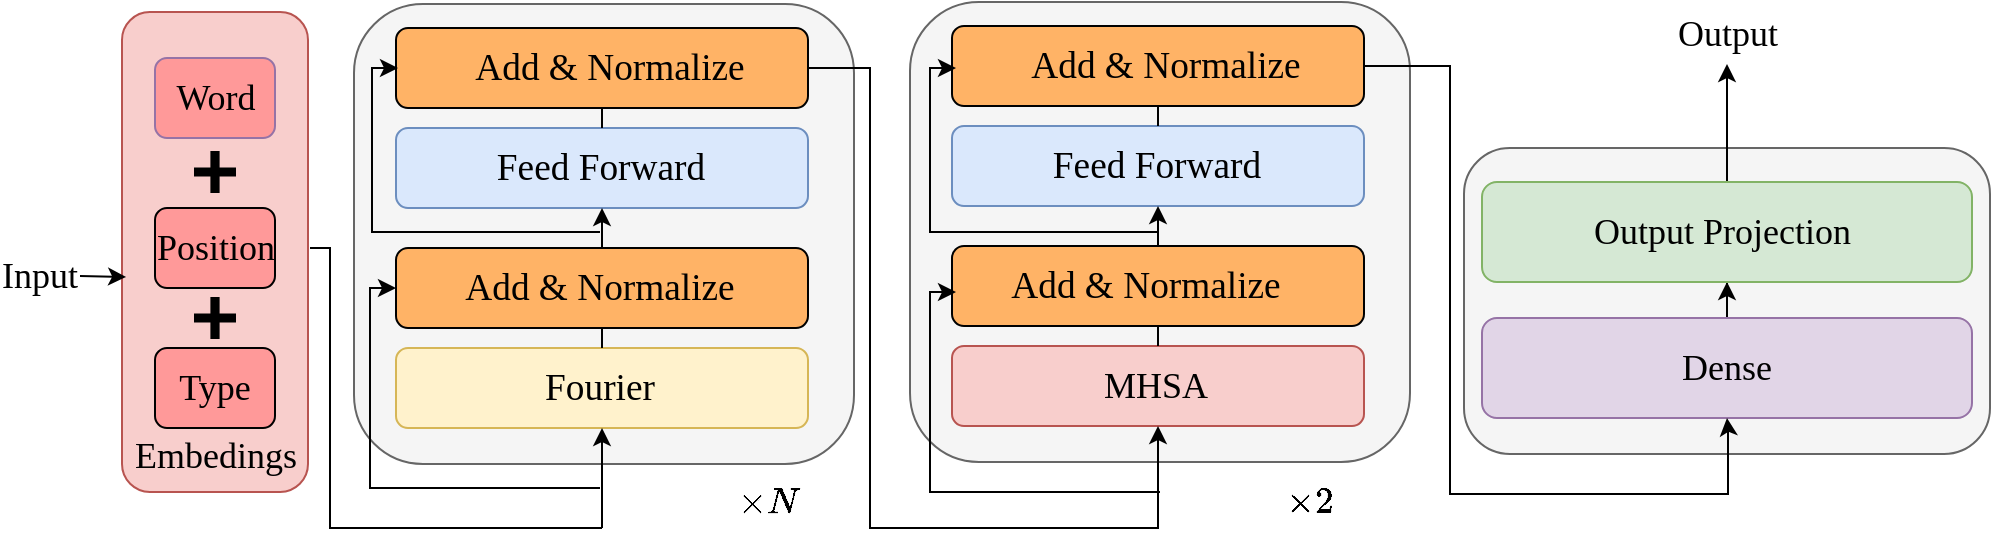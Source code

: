 <mxfile version="26.1.1">
  <diagram name="第 1 页" id="OZodCYnjfzVSxdGQ9F1W">
    <mxGraphModel dx="1050" dy="1691" grid="1" gridSize="10" guides="1" tooltips="1" connect="1" arrows="1" fold="1" page="1" pageScale="1" pageWidth="827" pageHeight="1169" math="1" shadow="0">
      <root>
        <mxCell id="0" />
        <mxCell id="1" parent="0" />
        <mxCell id="BH4oJEIWNUZMl2tsmwMQ-1" value="&lt;font style=&quot;font-size: 18px;&quot; face=&quot;Times New Roman&quot;&gt;Input&lt;/font&gt;" style="text;html=1;align=center;verticalAlign=middle;whiteSpace=wrap;rounded=0;" parent="1" vertex="1">
          <mxGeometry x="95" y="99" width="40" height="30" as="geometry" />
        </mxCell>
        <mxCell id="BH4oJEIWNUZMl2tsmwMQ-12" value="&lt;div&gt;&lt;span style=&quot;font-size: 14pt; font-family: &amp;quot;Times New Roman&amp;quot;;&quot;&gt;Fourier&lt;/span&gt;&lt;/div&gt;" style="text;html=1;align=center;verticalAlign=middle;whiteSpace=wrap;rounded=0;" parent="1" vertex="1">
          <mxGeometry x="365" y="155" width="60" height="30" as="geometry" />
        </mxCell>
        <mxCell id="BH4oJEIWNUZMl2tsmwMQ-14" value="&lt;div&gt;&lt;span style=&quot;font-size: 14pt; font-family: &amp;quot;Times New Roman&amp;quot;;&quot;&gt;Add &amp;amp; Normalize&lt;/span&gt;&lt;/div&gt;" style="text;html=1;align=center;verticalAlign=middle;whiteSpace=wrap;rounded=0;" parent="1" vertex="1">
          <mxGeometry x="320" y="105" width="160" height="30" as="geometry" />
        </mxCell>
        <mxCell id="BH4oJEIWNUZMl2tsmwMQ-19" value="&lt;div&gt;&lt;span style=&quot;font-size: 14pt; font-family: &amp;quot;Times New Roman&amp;quot;;&quot;&gt;Feed Forward&lt;/span&gt;&lt;/div&gt;" style="text;html=1;align=center;verticalAlign=middle;whiteSpace=wrap;rounded=0;" parent="1" vertex="1">
          <mxGeometry x="342" y="45" width="116" height="30" as="geometry" />
        </mxCell>
        <mxCell id="BH4oJEIWNUZMl2tsmwMQ-20" value="" style="group" parent="1" vertex="1" connectable="0">
          <mxGeometry x="272" y="-22" width="250" height="235" as="geometry" />
        </mxCell>
        <mxCell id="BH4oJEIWNUZMl2tsmwMQ-10" value="" style="rounded=1;whiteSpace=wrap;html=1;fillColor=#f5f5f5;fontColor=#333333;strokeColor=#666666;" parent="BH4oJEIWNUZMl2tsmwMQ-20" vertex="1">
          <mxGeometry width="250" height="230" as="geometry" />
        </mxCell>
        <mxCell id="BH4oJEIWNUZMl2tsmwMQ-11" value="" style="rounded=1;whiteSpace=wrap;html=1;fillColor=#fff2cc;strokeColor=#d6b656;" parent="BH4oJEIWNUZMl2tsmwMQ-20" vertex="1">
          <mxGeometry x="21" y="172" width="206" height="40" as="geometry" />
        </mxCell>
        <mxCell id="BH4oJEIWNUZMl2tsmwMQ-13" value="" style="rounded=1;whiteSpace=wrap;html=1;fillColor=#FFB366;" parent="BH4oJEIWNUZMl2tsmwMQ-20" vertex="1">
          <mxGeometry x="21" y="122" width="206" height="40" as="geometry" />
        </mxCell>
        <mxCell id="BH4oJEIWNUZMl2tsmwMQ-16" value="" style="rounded=1;whiteSpace=wrap;html=1;fillColor=#dae8fc;strokeColor=#6c8ebf;" parent="BH4oJEIWNUZMl2tsmwMQ-20" vertex="1">
          <mxGeometry x="21" y="62" width="206" height="40" as="geometry" />
        </mxCell>
        <mxCell id="BH4oJEIWNUZMl2tsmwMQ-17" value="" style="rounded=1;whiteSpace=wrap;html=1;fillColor=#FFB366;" parent="BH4oJEIWNUZMl2tsmwMQ-20" vertex="1">
          <mxGeometry x="21" y="12" width="206" height="40" as="geometry" />
        </mxCell>
        <mxCell id="BH4oJEIWNUZMl2tsmwMQ-18" value="&lt;div&gt;&lt;span style=&quot;font-size: 14pt; font-family: &amp;quot;Times New Roman&amp;quot;;&quot;&gt;Add &amp;amp; Normalize&lt;/span&gt;&lt;/div&gt;" style="text;html=1;align=center;verticalAlign=middle;whiteSpace=wrap;rounded=0;" parent="BH4oJEIWNUZMl2tsmwMQ-20" vertex="1">
          <mxGeometry x="48" y="17" width="160" height="30" as="geometry" />
        </mxCell>
        <mxCell id="BH4oJEIWNUZMl2tsmwMQ-29" value="&lt;div&gt;&lt;span style=&quot;font-size: 14pt; font-family: &amp;quot;Times New Roman&amp;quot;;&quot;&gt;Add &amp;amp; Normalize&lt;/span&gt;&lt;/div&gt;" style="text;html=1;align=center;verticalAlign=middle;whiteSpace=wrap;rounded=0;" parent="BH4oJEIWNUZMl2tsmwMQ-20" vertex="1">
          <mxGeometry x="43" y="127" width="160" height="30" as="geometry" />
        </mxCell>
        <mxCell id="BH4oJEIWNUZMl2tsmwMQ-31" value="&lt;div&gt;&lt;span style=&quot;font-size: 14pt; font-family: &amp;quot;Times New Roman&amp;quot;;&quot;&gt;Feed Forward&lt;/span&gt;&lt;/div&gt;" style="text;html=1;align=center;verticalAlign=middle;whiteSpace=wrap;rounded=0;" parent="BH4oJEIWNUZMl2tsmwMQ-20" vertex="1">
          <mxGeometry x="64.5" y="67" width="117" height="30" as="geometry" />
        </mxCell>
        <mxCell id="BH4oJEIWNUZMl2tsmwMQ-45" value="" style="endArrow=none;html=1;rounded=0;exitX=0.5;exitY=0;exitDx=0;exitDy=0;entryX=0.5;entryY=1;entryDx=0;entryDy=0;" parent="BH4oJEIWNUZMl2tsmwMQ-20" source="BH4oJEIWNUZMl2tsmwMQ-11" target="BH4oJEIWNUZMl2tsmwMQ-13" edge="1">
          <mxGeometry width="50" height="50" relative="1" as="geometry">
            <mxPoint x="158" y="212" as="sourcePoint" />
            <mxPoint x="208" y="162" as="targetPoint" />
          </mxGeometry>
        </mxCell>
        <mxCell id="BH4oJEIWNUZMl2tsmwMQ-30" value="&lt;div&gt;&lt;span style=&quot;font-size: 14pt; font-family: &amp;quot;Times New Roman&amp;quot;;&quot;&gt;Fourier&lt;/span&gt;&lt;/div&gt;" style="text;html=1;align=center;verticalAlign=middle;whiteSpace=wrap;rounded=0;" parent="BH4oJEIWNUZMl2tsmwMQ-20" vertex="1">
          <mxGeometry x="93" y="177" width="60" height="30" as="geometry" />
        </mxCell>
        <mxCell id="BH4oJEIWNUZMl2tsmwMQ-46" value="" style="endArrow=classic;html=1;rounded=0;exitX=0.5;exitY=0;exitDx=0;exitDy=0;entryX=0.5;entryY=1;entryDx=0;entryDy=0;" parent="BH4oJEIWNUZMl2tsmwMQ-20" source="BH4oJEIWNUZMl2tsmwMQ-13" target="BH4oJEIWNUZMl2tsmwMQ-16" edge="1">
          <mxGeometry width="50" height="50" relative="1" as="geometry">
            <mxPoint x="158" y="212" as="sourcePoint" />
            <mxPoint x="208" y="162" as="targetPoint" />
          </mxGeometry>
        </mxCell>
        <mxCell id="BH4oJEIWNUZMl2tsmwMQ-48" value="" style="endArrow=none;html=1;rounded=0;exitX=0.5;exitY=0;exitDx=0;exitDy=0;entryX=0.5;entryY=1;entryDx=0;entryDy=0;" parent="BH4oJEIWNUZMl2tsmwMQ-20" source="BH4oJEIWNUZMl2tsmwMQ-16" target="BH4oJEIWNUZMl2tsmwMQ-17" edge="1">
          <mxGeometry width="50" height="50" relative="1" as="geometry">
            <mxPoint x="158" y="212" as="sourcePoint" />
            <mxPoint x="208" y="162" as="targetPoint" />
          </mxGeometry>
        </mxCell>
        <mxCell id="BH4oJEIWNUZMl2tsmwMQ-21" value="" style="group" parent="1" vertex="1" connectable="0">
          <mxGeometry x="550" y="-23" width="250" height="230" as="geometry" />
        </mxCell>
        <mxCell id="BH4oJEIWNUZMl2tsmwMQ-22" value="" style="rounded=1;whiteSpace=wrap;html=1;fillColor=#f5f5f5;fontColor=#333333;strokeColor=#666666;" parent="BH4oJEIWNUZMl2tsmwMQ-21" vertex="1">
          <mxGeometry width="250" height="230" as="geometry" />
        </mxCell>
        <mxCell id="BH4oJEIWNUZMl2tsmwMQ-23" value="" style="rounded=1;whiteSpace=wrap;html=1;fillColor=#f8cecc;strokeColor=#b85450;" parent="BH4oJEIWNUZMl2tsmwMQ-21" vertex="1">
          <mxGeometry x="21" y="172" width="206" height="40" as="geometry" />
        </mxCell>
        <mxCell id="BH4oJEIWNUZMl2tsmwMQ-24" value="" style="rounded=1;whiteSpace=wrap;html=1;fillColor=#FFB366;" parent="BH4oJEIWNUZMl2tsmwMQ-21" vertex="1">
          <mxGeometry x="21" y="122" width="206" height="40" as="geometry" />
        </mxCell>
        <mxCell id="BH4oJEIWNUZMl2tsmwMQ-25" value="" style="rounded=1;whiteSpace=wrap;html=1;fillColor=#dae8fc;strokeColor=#6c8ebf;" parent="BH4oJEIWNUZMl2tsmwMQ-21" vertex="1">
          <mxGeometry x="21" y="62" width="206" height="40" as="geometry" />
        </mxCell>
        <mxCell id="BH4oJEIWNUZMl2tsmwMQ-26" value="" style="rounded=1;whiteSpace=wrap;html=1;fillColor=#FFB366;" parent="BH4oJEIWNUZMl2tsmwMQ-21" vertex="1">
          <mxGeometry x="21" y="12" width="206" height="40" as="geometry" />
        </mxCell>
        <mxCell id="BH4oJEIWNUZMl2tsmwMQ-27" value="&lt;div&gt;&lt;span style=&quot;font-size: 14pt; font-family: &amp;quot;Times New Roman&amp;quot;;&quot;&gt;Add &amp;amp; Normalize&lt;/span&gt;&lt;/div&gt;" style="text;html=1;align=center;verticalAlign=middle;whiteSpace=wrap;rounded=0;" parent="BH4oJEIWNUZMl2tsmwMQ-21" vertex="1">
          <mxGeometry x="48" y="17" width="160" height="30" as="geometry" />
        </mxCell>
        <mxCell id="BH4oJEIWNUZMl2tsmwMQ-28" value="&lt;div&gt;&lt;span style=&quot;font-size: 14pt; font-family: &amp;quot;Times New Roman&amp;quot;;&quot;&gt;Add &amp;amp; Normalize&lt;/span&gt;&lt;/div&gt;" style="text;html=1;align=center;verticalAlign=middle;whiteSpace=wrap;rounded=0;" parent="BH4oJEIWNUZMl2tsmwMQ-21" vertex="1">
          <mxGeometry x="38" y="127" width="160" height="30" as="geometry" />
        </mxCell>
        <mxCell id="BH4oJEIWNUZMl2tsmwMQ-32" value="&lt;font style=&quot;font-size: 18px;&quot; face=&quot;Times New Roman&quot;&gt;MHSA&lt;/font&gt;" style="text;html=1;align=center;verticalAlign=middle;whiteSpace=wrap;rounded=0;" parent="BH4oJEIWNUZMl2tsmwMQ-21" vertex="1">
          <mxGeometry x="93" y="177" width="60" height="30" as="geometry" />
        </mxCell>
        <mxCell id="BH4oJEIWNUZMl2tsmwMQ-33" value="&lt;div&gt;&lt;span style=&quot;font-size: 14pt; font-family: &amp;quot;Times New Roman&amp;quot;;&quot;&gt;Feed Forward&lt;/span&gt;&lt;/div&gt;" style="text;html=1;align=center;verticalAlign=middle;whiteSpace=wrap;rounded=0;" parent="BH4oJEIWNUZMl2tsmwMQ-21" vertex="1">
          <mxGeometry x="64.5" y="67" width="117" height="30" as="geometry" />
        </mxCell>
        <mxCell id="BH4oJEIWNUZMl2tsmwMQ-50" value="" style="endArrow=none;html=1;rounded=0;exitX=0.5;exitY=0;exitDx=0;exitDy=0;entryX=0.5;entryY=1;entryDx=0;entryDy=0;" parent="BH4oJEIWNUZMl2tsmwMQ-21" source="BH4oJEIWNUZMl2tsmwMQ-23" target="BH4oJEIWNUZMl2tsmwMQ-24" edge="1">
          <mxGeometry width="50" height="50" relative="1" as="geometry">
            <mxPoint x="157" y="260" as="sourcePoint" />
            <mxPoint x="207" y="210" as="targetPoint" />
          </mxGeometry>
        </mxCell>
        <mxCell id="BH4oJEIWNUZMl2tsmwMQ-51" value="" style="endArrow=classic;html=1;rounded=0;exitX=0.5;exitY=0;exitDx=0;exitDy=0;entryX=0.5;entryY=1;entryDx=0;entryDy=0;" parent="BH4oJEIWNUZMl2tsmwMQ-21" source="BH4oJEIWNUZMl2tsmwMQ-24" target="BH4oJEIWNUZMl2tsmwMQ-25" edge="1">
          <mxGeometry width="50" height="50" relative="1" as="geometry">
            <mxPoint x="157" y="260" as="sourcePoint" />
            <mxPoint x="207" y="210" as="targetPoint" />
          </mxGeometry>
        </mxCell>
        <mxCell id="BH4oJEIWNUZMl2tsmwMQ-52" value="" style="endArrow=none;html=1;rounded=0;exitX=0.5;exitY=0;exitDx=0;exitDy=0;entryX=0.5;entryY=1;entryDx=0;entryDy=0;" parent="BH4oJEIWNUZMl2tsmwMQ-21" source="BH4oJEIWNUZMl2tsmwMQ-25" target="BH4oJEIWNUZMl2tsmwMQ-26" edge="1">
          <mxGeometry width="50" height="50" relative="1" as="geometry">
            <mxPoint x="157" y="260" as="sourcePoint" />
            <mxPoint x="207" y="210" as="targetPoint" />
          </mxGeometry>
        </mxCell>
        <mxCell id="Mn-FbeaIOUMtjVmfDvKY-14" value="" style="endArrow=classic;html=1;rounded=0;" edge="1" parent="BH4oJEIWNUZMl2tsmwMQ-21">
          <mxGeometry width="50" height="50" relative="1" as="geometry">
            <mxPoint x="124" y="115" as="sourcePoint" />
            <mxPoint x="23" y="33" as="targetPoint" />
            <Array as="points">
              <mxPoint x="10" y="115" />
              <mxPoint x="10" y="33" />
            </Array>
          </mxGeometry>
        </mxCell>
        <mxCell id="BH4oJEIWNUZMl2tsmwMQ-53" value="" style="endArrow=classic;html=1;rounded=0;entryX=0;entryY=0.5;entryDx=0;entryDy=0;" parent="1" target="BH4oJEIWNUZMl2tsmwMQ-13" edge="1">
          <mxGeometry width="50" height="50" relative="1" as="geometry">
            <mxPoint x="395" y="220" as="sourcePoint" />
            <mxPoint x="485" y="40" as="targetPoint" />
            <Array as="points">
              <mxPoint x="280" y="220" />
              <mxPoint x="280" y="120" />
            </Array>
          </mxGeometry>
        </mxCell>
        <mxCell id="BH4oJEIWNUZMl2tsmwMQ-54" value="" style="endArrow=classic;html=1;rounded=0;" parent="1" edge="1">
          <mxGeometry width="50" height="50" relative="1" as="geometry">
            <mxPoint x="395" y="92" as="sourcePoint" />
            <mxPoint x="294" y="10" as="targetPoint" />
            <Array as="points">
              <mxPoint x="281" y="92" />
              <mxPoint x="281" y="10" />
            </Array>
          </mxGeometry>
        </mxCell>
        <mxCell id="BH4oJEIWNUZMl2tsmwMQ-62" value="&lt;font style=&quot;font-size: 18px;&quot; face=&quot;Times New Roman&quot;&gt;$$\times{N}$$&lt;/font&gt;" style="text;html=1;align=center;verticalAlign=middle;whiteSpace=wrap;rounded=0;" parent="1" vertex="1">
          <mxGeometry x="450" y="213" width="60" height="28" as="geometry" />
        </mxCell>
        <mxCell id="Mn-FbeaIOUMtjVmfDvKY-10" value="" style="group" vertex="1" connectable="0" parent="1">
          <mxGeometry x="156" y="-18" width="93" height="240" as="geometry" />
        </mxCell>
        <mxCell id="BH4oJEIWNUZMl2tsmwMQ-2" value="" style="rounded=1;whiteSpace=wrap;html=1;fillColor=#f8cecc;strokeColor=#b85450;rotation=90;" parent="Mn-FbeaIOUMtjVmfDvKY-10" vertex="1">
          <mxGeometry x="-73.5" y="73.5" width="240" height="93" as="geometry" />
        </mxCell>
        <mxCell id="BH4oJEIWNUZMl2tsmwMQ-3" value="&lt;font style=&quot;font-size: 18px;&quot; face=&quot;Times New Roman&quot;&gt;Embedings&lt;/font&gt;" style="text;html=1;align=center;verticalAlign=middle;whiteSpace=wrap;rounded=0;rotation=0;" parent="Mn-FbeaIOUMtjVmfDvKY-10" vertex="1">
          <mxGeometry x="2.63" y="208" width="87.75" height="27" as="geometry" />
        </mxCell>
        <mxCell id="BH4oJEIWNUZMl2tsmwMQ-4" value="" style="rounded=1;whiteSpace=wrap;html=1;fillColor=#FF9999;strokeColor=#9673a6;" parent="Mn-FbeaIOUMtjVmfDvKY-10" vertex="1">
          <mxGeometry x="16.5" y="23" width="60" height="40" as="geometry" />
        </mxCell>
        <mxCell id="BH4oJEIWNUZMl2tsmwMQ-5" value="&lt;font style=&quot;font-size: 18px;&quot; face=&quot;Times New Roman&quot;&gt;Word&lt;/font&gt;" style="text;html=1;align=center;verticalAlign=middle;whiteSpace=wrap;rounded=0;" parent="Mn-FbeaIOUMtjVmfDvKY-10" vertex="1">
          <mxGeometry x="16.5" y="28" width="60" height="30" as="geometry" />
        </mxCell>
        <mxCell id="BH4oJEIWNUZMl2tsmwMQ-6" value="" style="rounded=1;whiteSpace=wrap;html=1;fillColor=#FF9999;" parent="Mn-FbeaIOUMtjVmfDvKY-10" vertex="1">
          <mxGeometry x="16.5" y="98" width="60" height="40" as="geometry" />
        </mxCell>
        <mxCell id="BH4oJEIWNUZMl2tsmwMQ-7" value="" style="rounded=1;whiteSpace=wrap;html=1;fillColor=#FF9999;" parent="Mn-FbeaIOUMtjVmfDvKY-10" vertex="1">
          <mxGeometry x="16.5" y="168" width="60" height="40" as="geometry" />
        </mxCell>
        <mxCell id="BH4oJEIWNUZMl2tsmwMQ-8" value="&lt;font style=&quot;font-size: 18px;&quot; face=&quot;Times New Roman&quot;&gt;Position&lt;/font&gt;" style="text;html=1;align=center;verticalAlign=middle;whiteSpace=wrap;rounded=0;" parent="Mn-FbeaIOUMtjVmfDvKY-10" vertex="1">
          <mxGeometry x="16.5" y="103" width="60" height="30" as="geometry" />
        </mxCell>
        <mxCell id="BH4oJEIWNUZMl2tsmwMQ-36" value="" style="shape=cross;whiteSpace=wrap;html=1;fillColor=#000000;size=0.18;" parent="Mn-FbeaIOUMtjVmfDvKY-10" vertex="1">
          <mxGeometry x="36.5" y="143" width="20" height="20" as="geometry" />
        </mxCell>
        <mxCell id="BH4oJEIWNUZMl2tsmwMQ-40" value="" style="shape=cross;whiteSpace=wrap;html=1;fillColor=#000000;size=0.18;" parent="Mn-FbeaIOUMtjVmfDvKY-10" vertex="1">
          <mxGeometry x="36.5" y="70" width="20" height="20" as="geometry" />
        </mxCell>
        <mxCell id="BH4oJEIWNUZMl2tsmwMQ-9" value="&lt;font style=&quot;font-size: 18px;&quot; face=&quot;Times New Roman&quot;&gt;Type&lt;/font&gt;" style="text;html=1;align=center;verticalAlign=middle;whiteSpace=wrap;rounded=0;" parent="Mn-FbeaIOUMtjVmfDvKY-10" vertex="1">
          <mxGeometry x="19" y="173" width="55" height="30" as="geometry" />
        </mxCell>
        <mxCell id="Mn-FbeaIOUMtjVmfDvKY-11" value="" style="endArrow=classic;html=1;rounded=0;exitX=1;exitY=0.5;exitDx=0;exitDy=0;entryX=0.552;entryY=0.978;entryDx=0;entryDy=0;entryPerimeter=0;" edge="1" parent="1" source="BH4oJEIWNUZMl2tsmwMQ-1" target="BH4oJEIWNUZMl2tsmwMQ-2">
          <mxGeometry width="50" height="50" relative="1" as="geometry">
            <mxPoint x="190" y="270" as="sourcePoint" />
            <mxPoint x="440" y="50" as="targetPoint" />
          </mxGeometry>
        </mxCell>
        <mxCell id="BH4oJEIWNUZMl2tsmwMQ-41" value="" style="endArrow=classic;html=1;rounded=0;entryX=0.5;entryY=1;entryDx=0;entryDy=0;" parent="1" target="BH4oJEIWNUZMl2tsmwMQ-11" edge="1">
          <mxGeometry width="50" height="50" relative="1" as="geometry">
            <mxPoint x="396" y="240" as="sourcePoint" />
            <mxPoint x="480" y="140" as="targetPoint" />
          </mxGeometry>
        </mxCell>
        <mxCell id="Mn-FbeaIOUMtjVmfDvKY-7" value="" style="endArrow=none;html=1;rounded=0;startArrow=none;startFill=0;" edge="1" parent="1">
          <mxGeometry width="50" height="50" relative="1" as="geometry">
            <mxPoint x="250" y="100" as="sourcePoint" />
            <mxPoint x="396" y="240" as="targetPoint" />
            <Array as="points">
              <mxPoint x="260" y="100" />
              <mxPoint x="260" y="240" />
            </Array>
          </mxGeometry>
        </mxCell>
        <mxCell id="Mn-FbeaIOUMtjVmfDvKY-12" value="" style="endArrow=classic;html=1;rounded=0;exitX=1;exitY=0.5;exitDx=0;exitDy=0;entryX=0.5;entryY=1;entryDx=0;entryDy=0;" edge="1" parent="1" source="BH4oJEIWNUZMl2tsmwMQ-17" target="BH4oJEIWNUZMl2tsmwMQ-23">
          <mxGeometry width="50" height="50" relative="1" as="geometry">
            <mxPoint x="390" y="100" as="sourcePoint" />
            <mxPoint x="650" y="250" as="targetPoint" />
            <Array as="points">
              <mxPoint x="530" y="10" />
              <mxPoint x="530" y="240" />
              <mxPoint x="674" y="240" />
            </Array>
          </mxGeometry>
        </mxCell>
        <mxCell id="Mn-FbeaIOUMtjVmfDvKY-13" value="" style="endArrow=classic;html=1;rounded=0;entryX=0;entryY=0.5;entryDx=0;entryDy=0;" edge="1" parent="1">
          <mxGeometry width="50" height="50" relative="1" as="geometry">
            <mxPoint x="675" y="222" as="sourcePoint" />
            <mxPoint x="573" y="122" as="targetPoint" />
            <Array as="points">
              <mxPoint x="560" y="222" />
              <mxPoint x="560" y="122" />
            </Array>
          </mxGeometry>
        </mxCell>
        <mxCell id="BH4oJEIWNUZMl2tsmwMQ-63" value="&lt;font style=&quot;font-size: 18px;&quot; face=&quot;Times New Roman&quot;&gt;$$\times{2}$$&lt;/font&gt;" style="text;html=1;align=center;verticalAlign=middle;whiteSpace=wrap;rounded=0;" parent="1" vertex="1">
          <mxGeometry x="720" y="213" width="60" height="28" as="geometry" />
        </mxCell>
        <mxCell id="BH4oJEIWNUZMl2tsmwMQ-61" value="&lt;font style=&quot;font-size: 18px;&quot; face=&quot;Times New Roman&quot;&gt;Output&lt;/font&gt;" style="text;html=1;align=center;verticalAlign=middle;whiteSpace=wrap;rounded=0;" parent="1" vertex="1">
          <mxGeometry x="928.5" y="-22" width="60" height="30" as="geometry" />
        </mxCell>
        <mxCell id="Mn-FbeaIOUMtjVmfDvKY-20" value="" style="rounded=1;whiteSpace=wrap;html=1;fillColor=#f5f5f5;fontColor=#333333;strokeColor=#666666;" vertex="1" parent="1">
          <mxGeometry x="827" y="50" width="263" height="153" as="geometry" />
        </mxCell>
        <mxCell id="Mn-FbeaIOUMtjVmfDvKY-29" value="" style="edgeStyle=orthogonalEdgeStyle;rounded=0;orthogonalLoop=1;jettySize=auto;html=1;exitX=0.5;exitY=0;exitDx=0;exitDy=0;" edge="1" parent="1" source="Mn-FbeaIOUMtjVmfDvKY-16" target="BH4oJEIWNUZMl2tsmwMQ-61">
          <mxGeometry relative="1" as="geometry" />
        </mxCell>
        <mxCell id="Mn-FbeaIOUMtjVmfDvKY-18" value="" style="edgeStyle=orthogonalEdgeStyle;rounded=0;orthogonalLoop=1;jettySize=auto;html=1;" edge="1" parent="1" source="BH4oJEIWNUZMl2tsmwMQ-57" target="Mn-FbeaIOUMtjVmfDvKY-16">
          <mxGeometry relative="1" as="geometry" />
        </mxCell>
        <mxCell id="BH4oJEIWNUZMl2tsmwMQ-57" value="&lt;font face=&quot;Times New Roman&quot;&gt;&lt;span style=&quot;font-size: 18px;&quot;&gt;Dense&lt;/span&gt;&lt;/font&gt;" style="rounded=1;whiteSpace=wrap;html=1;fillColor=#e1d5e7;strokeColor=#9673a6;" parent="1" vertex="1">
          <mxGeometry x="836" y="135" width="245" height="50" as="geometry" />
        </mxCell>
        <mxCell id="Mn-FbeaIOUMtjVmfDvKY-16" value="&lt;font face=&quot;Times New Roman&quot;&gt;&lt;span style=&quot;font-size: 18px;&quot;&gt;Output Projection&amp;nbsp;&lt;/span&gt;&lt;/font&gt;" style="rounded=1;whiteSpace=wrap;html=1;fillColor=#d5e8d4;strokeColor=#82b366;" vertex="1" parent="1">
          <mxGeometry x="836" y="67" width="245" height="50" as="geometry" />
        </mxCell>
        <mxCell id="Mn-FbeaIOUMtjVmfDvKY-26" style="edgeStyle=orthogonalEdgeStyle;rounded=0;orthogonalLoop=1;jettySize=auto;html=1;exitX=1;exitY=0.5;exitDx=0;exitDy=0;entryX=0.5;entryY=1;entryDx=0;entryDy=0;" edge="1" parent="1" source="BH4oJEIWNUZMl2tsmwMQ-26" target="BH4oJEIWNUZMl2tsmwMQ-57">
          <mxGeometry relative="1" as="geometry">
            <Array as="points">
              <mxPoint x="820" y="9" />
              <mxPoint x="820" y="223" />
              <mxPoint x="959" y="223" />
              <mxPoint x="959" y="190" />
              <mxPoint x="958" y="190" />
            </Array>
          </mxGeometry>
        </mxCell>
      </root>
    </mxGraphModel>
  </diagram>
</mxfile>
